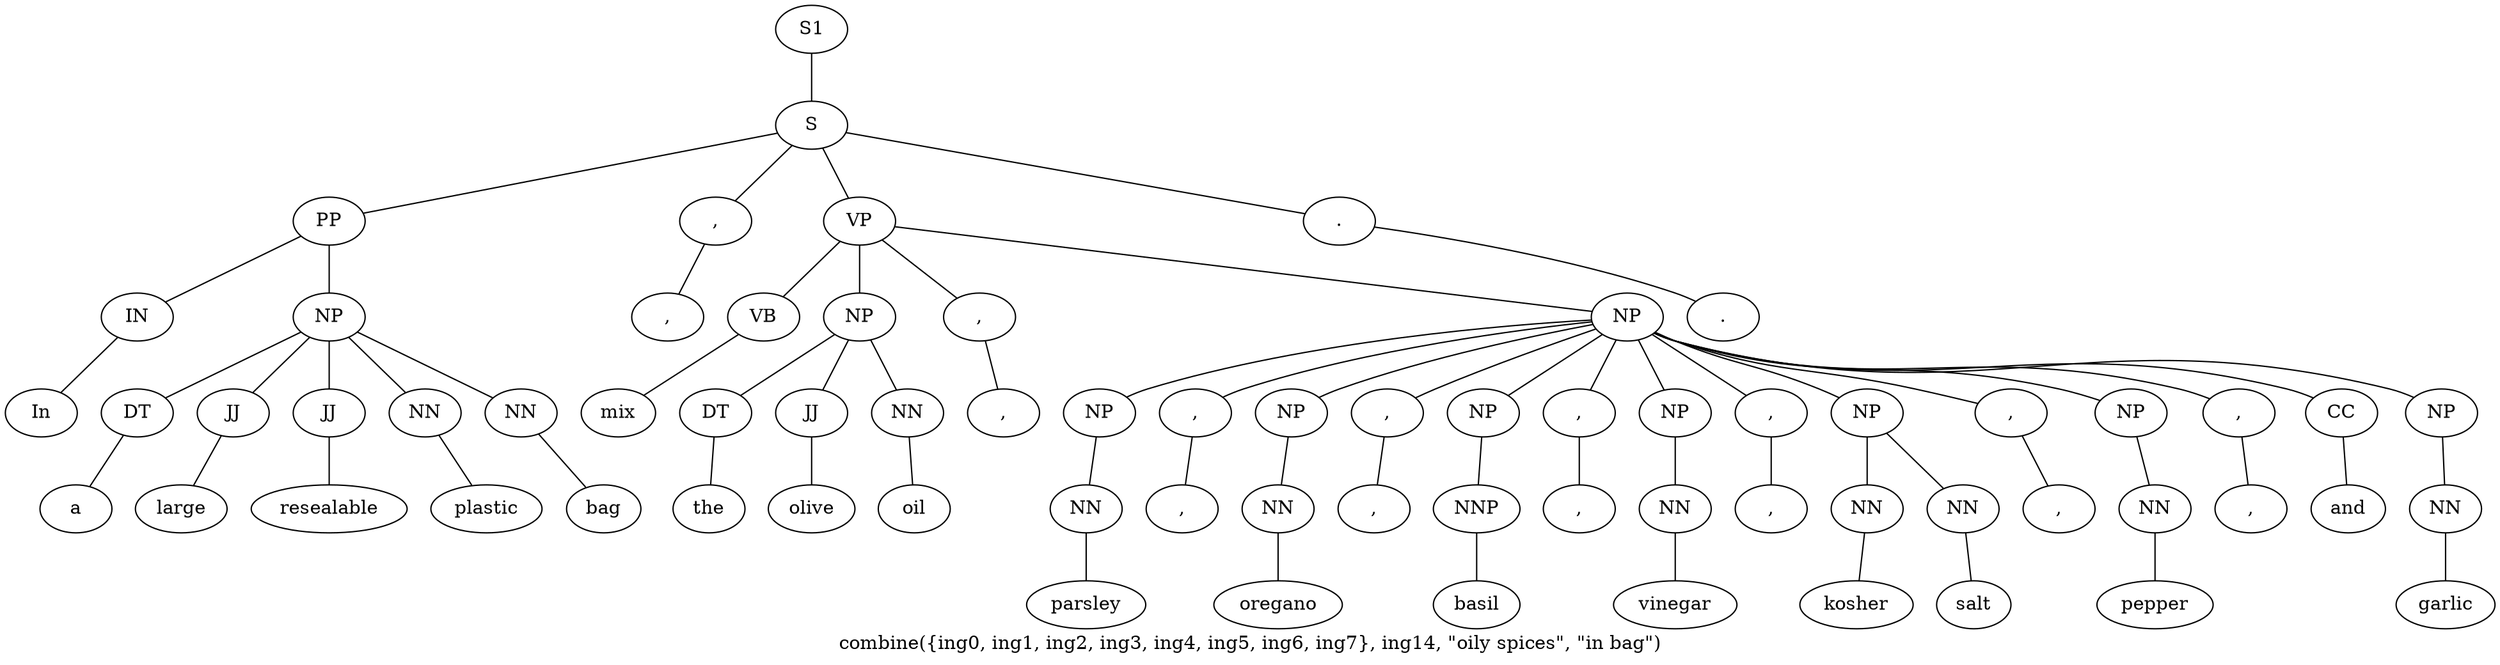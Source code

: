 graph SyntaxGraph {
	label = "combine({ing0, ing1, ing2, ing3, ing4, ing5, ing6, ing7}, ing14, \"oily spices\", \"in bag\")";
	Node0 [label="S1"];
	Node1 [label="S"];
	Node2 [label="PP"];
	Node3 [label="IN"];
	Node4 [label="In"];
	Node5 [label="NP"];
	Node6 [label="DT"];
	Node7 [label="a"];
	Node8 [label="JJ"];
	Node9 [label="large"];
	Node10 [label="JJ"];
	Node11 [label="resealable"];
	Node12 [label="NN"];
	Node13 [label="plastic"];
	Node14 [label="NN"];
	Node15 [label="bag"];
	Node16 [label=","];
	Node17 [label=","];
	Node18 [label="VP"];
	Node19 [label="VB"];
	Node20 [label="mix"];
	Node21 [label="NP"];
	Node22 [label="DT"];
	Node23 [label="the"];
	Node24 [label="JJ"];
	Node25 [label="olive"];
	Node26 [label="NN"];
	Node27 [label="oil"];
	Node28 [label=","];
	Node29 [label=","];
	Node30 [label="NP"];
	Node31 [label="NP"];
	Node32 [label="NN"];
	Node33 [label="parsley"];
	Node34 [label=","];
	Node35 [label=","];
	Node36 [label="NP"];
	Node37 [label="NN"];
	Node38 [label="oregano"];
	Node39 [label=","];
	Node40 [label=","];
	Node41 [label="NP"];
	Node42 [label="NNP"];
	Node43 [label="basil"];
	Node44 [label=","];
	Node45 [label=","];
	Node46 [label="NP"];
	Node47 [label="NN"];
	Node48 [label="vinegar"];
	Node49 [label=","];
	Node50 [label=","];
	Node51 [label="NP"];
	Node52 [label="NN"];
	Node53 [label="kosher"];
	Node54 [label="NN"];
	Node55 [label="salt"];
	Node56 [label=","];
	Node57 [label=","];
	Node58 [label="NP"];
	Node59 [label="NN"];
	Node60 [label="pepper"];
	Node61 [label=","];
	Node62 [label=","];
	Node63 [label="CC"];
	Node64 [label="and"];
	Node65 [label="NP"];
	Node66 [label="NN"];
	Node67 [label="garlic"];
	Node68 [label="."];
	Node69 [label="."];

	Node0 -- Node1;
	Node1 -- Node2;
	Node1 -- Node16;
	Node1 -- Node18;
	Node1 -- Node68;
	Node2 -- Node3;
	Node2 -- Node5;
	Node3 -- Node4;
	Node5 -- Node6;
	Node5 -- Node8;
	Node5 -- Node10;
	Node5 -- Node12;
	Node5 -- Node14;
	Node6 -- Node7;
	Node8 -- Node9;
	Node10 -- Node11;
	Node12 -- Node13;
	Node14 -- Node15;
	Node16 -- Node17;
	Node18 -- Node19;
	Node18 -- Node21;
	Node18 -- Node28;
	Node18 -- Node30;
	Node19 -- Node20;
	Node21 -- Node22;
	Node21 -- Node24;
	Node21 -- Node26;
	Node22 -- Node23;
	Node24 -- Node25;
	Node26 -- Node27;
	Node28 -- Node29;
	Node30 -- Node31;
	Node30 -- Node34;
	Node30 -- Node36;
	Node30 -- Node39;
	Node30 -- Node41;
	Node30 -- Node44;
	Node30 -- Node46;
	Node30 -- Node49;
	Node30 -- Node51;
	Node30 -- Node56;
	Node30 -- Node58;
	Node30 -- Node61;
	Node30 -- Node63;
	Node30 -- Node65;
	Node31 -- Node32;
	Node32 -- Node33;
	Node34 -- Node35;
	Node36 -- Node37;
	Node37 -- Node38;
	Node39 -- Node40;
	Node41 -- Node42;
	Node42 -- Node43;
	Node44 -- Node45;
	Node46 -- Node47;
	Node47 -- Node48;
	Node49 -- Node50;
	Node51 -- Node52;
	Node51 -- Node54;
	Node52 -- Node53;
	Node54 -- Node55;
	Node56 -- Node57;
	Node58 -- Node59;
	Node59 -- Node60;
	Node61 -- Node62;
	Node63 -- Node64;
	Node65 -- Node66;
	Node66 -- Node67;
	Node68 -- Node69;
}